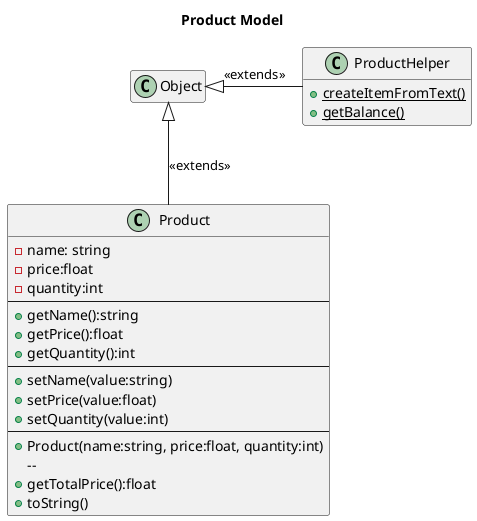 @startuml 
title Product Model 
class Product {
    -name: string
    -price:float
    -quantity:int 
    --
    +getName():string
    +getPrice():float
    +getQuantity():int
    --
    +setName(value:string)
    +setPrice(value:float)
    +setQuantity(value:int)
    --
    +Product(name:string, price:float, quantity:int) 
    -- 
    +getTotalPrice():float
    +toString()
}

class ProductHelper {
    +{static}createItemFromText()
    +{static}getBalance()
}

Product -u-|> Object : <<extends>>
ProductHelper -l-|> Object : <<extends>>

hide empty members


@enduml